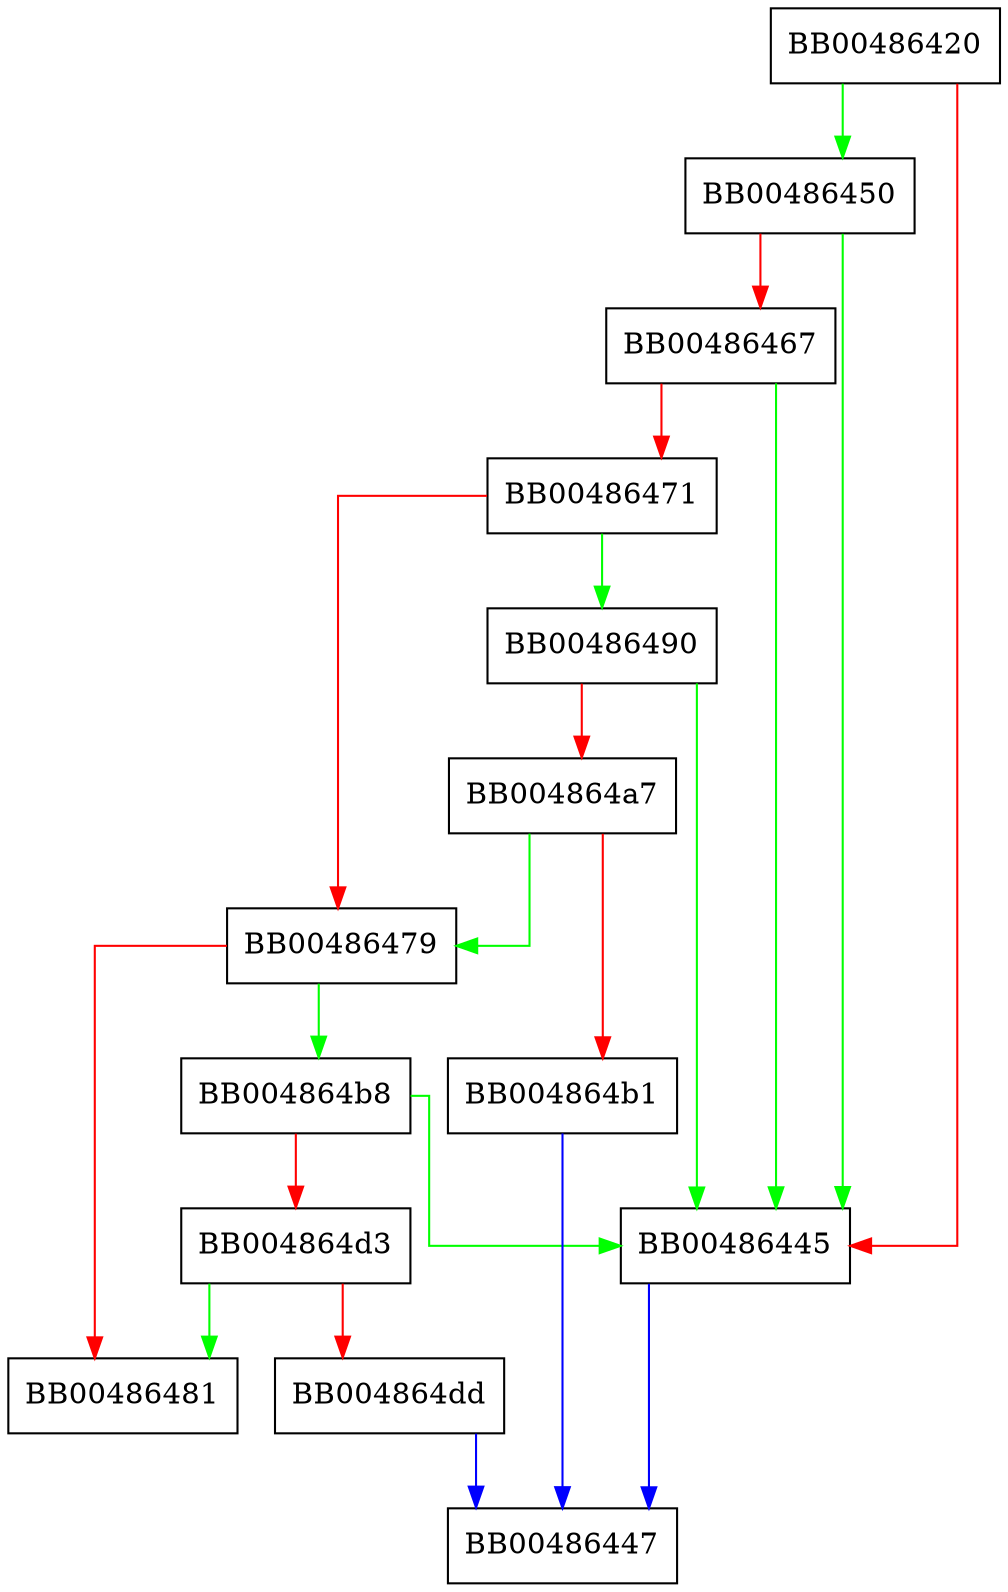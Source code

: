 digraph OPENSSL_init_ssl {
  node [shape="box"];
  graph [splines=ortho];
  BB00486420 -> BB00486450 [color="green"];
  BB00486420 -> BB00486445 [color="red"];
  BB00486445 -> BB00486447 [color="blue"];
  BB00486450 -> BB00486445 [color="green"];
  BB00486450 -> BB00486467 [color="red"];
  BB00486467 -> BB00486445 [color="green"];
  BB00486467 -> BB00486471 [color="red"];
  BB00486471 -> BB00486490 [color="green"];
  BB00486471 -> BB00486479 [color="red"];
  BB00486479 -> BB004864b8 [color="green"];
  BB00486479 -> BB00486481 [color="red"];
  BB00486490 -> BB00486445 [color="green"];
  BB00486490 -> BB004864a7 [color="red"];
  BB004864a7 -> BB00486479 [color="green"];
  BB004864a7 -> BB004864b1 [color="red"];
  BB004864b1 -> BB00486447 [color="blue"];
  BB004864b8 -> BB00486445 [color="green"];
  BB004864b8 -> BB004864d3 [color="red"];
  BB004864d3 -> BB00486481 [color="green"];
  BB004864d3 -> BB004864dd [color="red"];
  BB004864dd -> BB00486447 [color="blue"];
}